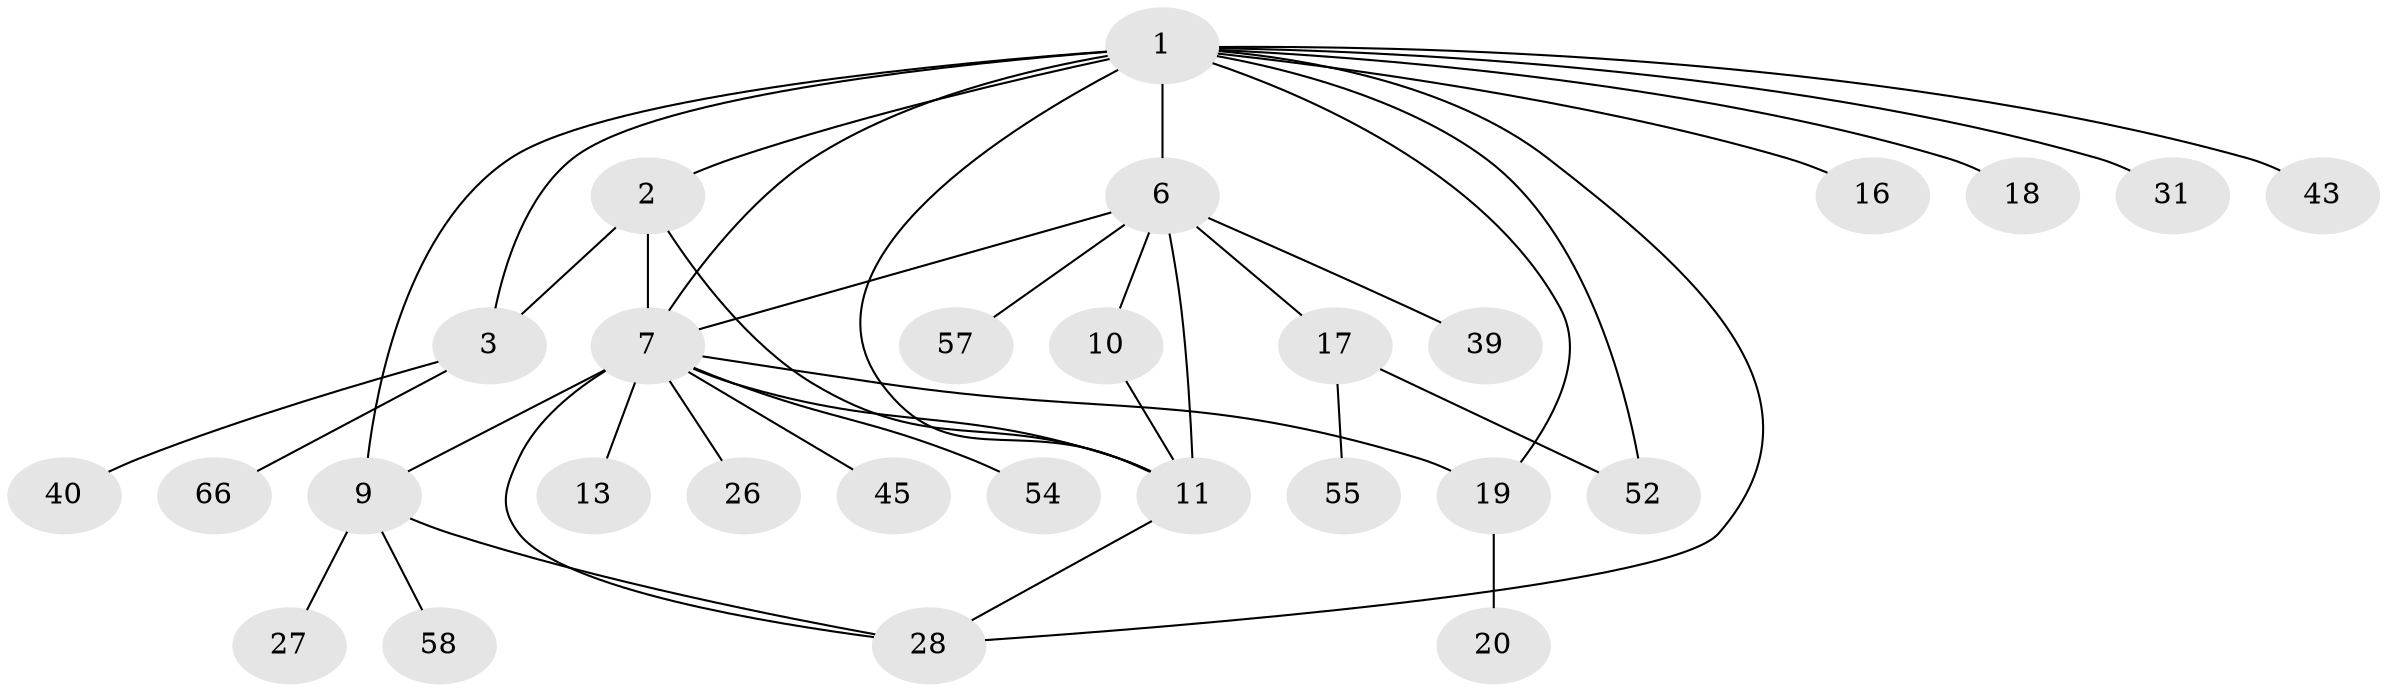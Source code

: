 // original degree distribution, {8: 0.041666666666666664, 4: 0.041666666666666664, 6: 0.05555555555555555, 5: 0.041666666666666664, 3: 0.1111111111111111, 7: 0.041666666666666664, 2: 0.16666666666666666, 1: 0.5}
// Generated by graph-tools (version 1.1) at 2025/19/03/04/25 18:19:53]
// undirected, 28 vertices, 40 edges
graph export_dot {
graph [start="1"]
  node [color=gray90,style=filled];
  1 [super="+4"];
  2;
  3 [super="+23+62"];
  6 [super="+12+64+36"];
  7 [super="+8+14"];
  9 [super="+37"];
  10 [super="+21+61+67+33"];
  11 [super="+44+24"];
  13 [super="+48+30"];
  16 [super="+68"];
  17 [super="+50+49"];
  18;
  19;
  20;
  26;
  27;
  28 [super="+59+56+34"];
  31;
  39;
  40;
  43 [super="+69"];
  45 [super="+46"];
  52;
  54;
  55;
  57;
  58;
  66;
  1 -- 2;
  1 -- 3;
  1 -- 16;
  1 -- 18;
  1 -- 31;
  1 -- 6 [weight=3];
  1 -- 7 [weight=2];
  1 -- 9;
  1 -- 11;
  1 -- 43;
  1 -- 19;
  1 -- 52;
  1 -- 28;
  2 -- 3;
  2 -- 7;
  2 -- 11;
  3 -- 40;
  3 -- 66;
  6 -- 17;
  6 -- 39;
  6 -- 7 [weight=2];
  6 -- 57;
  6 -- 10;
  6 -- 11;
  7 -- 9 [weight=2];
  7 -- 11;
  7 -- 13 [weight=2];
  7 -- 45;
  7 -- 19;
  7 -- 54;
  7 -- 26;
  7 -- 28;
  9 -- 27;
  9 -- 28;
  9 -- 58;
  10 -- 11;
  11 -- 28;
  17 -- 52;
  17 -- 55;
  19 -- 20;
}
